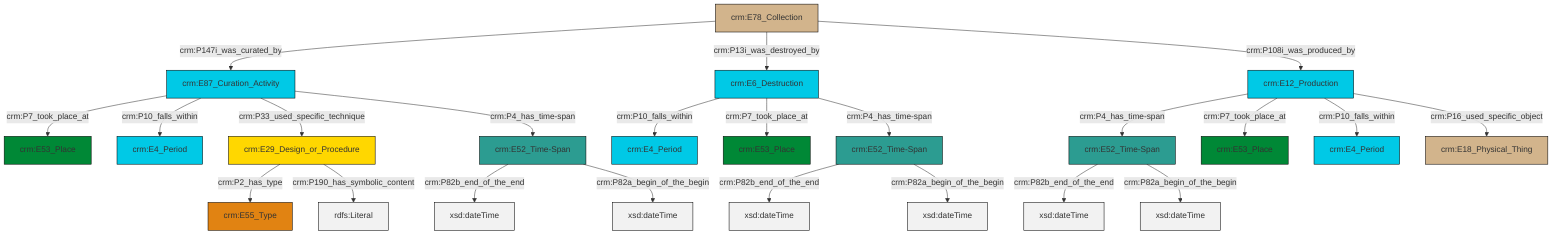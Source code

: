graph TD
classDef Literal fill:#f2f2f2,stroke:#000000;
classDef CRM_Entity fill:#FFFFFF,stroke:#000000;
classDef Temporal_Entity fill:#00C9E6, stroke:#000000;
classDef Type fill:#E18312, stroke:#000000;
classDef Time-Span fill:#2C9C91, stroke:#000000;
classDef Appellation fill:#FFEB7F, stroke:#000000;
classDef Place fill:#008836, stroke:#000000;
classDef Persistent_Item fill:#B266B2, stroke:#000000;
classDef Conceptual_Object fill:#FFD700, stroke:#000000;
classDef Physical_Thing fill:#D2B48C, stroke:#000000;
classDef Actor fill:#f58aad, stroke:#000000;
classDef PC_Classes fill:#4ce600, stroke:#000000;
classDef Multi fill:#cccccc,stroke:#000000;

0["crm:E12_Production"]:::Temporal_Entity -->|crm:P4_has_time-span| 1["crm:E52_Time-Span"]:::Time-Span
1["crm:E52_Time-Span"]:::Time-Span -->|crm:P82b_end_of_the_end| 2[xsd:dateTime]:::Literal
1["crm:E52_Time-Span"]:::Time-Span -->|crm:P82a_begin_of_the_begin| 7[xsd:dateTime]:::Literal
0["crm:E12_Production"]:::Temporal_Entity -->|crm:P7_took_place_at| 8["crm:E53_Place"]:::Place
3["crm:E52_Time-Span"]:::Time-Span -->|crm:P82b_end_of_the_end| 11[xsd:dateTime]:::Literal
18["crm:E87_Curation_Activity"]:::Temporal_Entity -->|crm:P7_took_place_at| 9["crm:E53_Place"]:::Place
16["crm:E78_Collection"]:::Physical_Thing -->|crm:P147i_was_curated_by| 18["crm:E87_Curation_Activity"]:::Temporal_Entity
19["crm:E6_Destruction"]:::Temporal_Entity -->|crm:P10_falls_within| 20["crm:E4_Period"]:::Temporal_Entity
21["crm:E52_Time-Span"]:::Time-Span -->|crm:P82b_end_of_the_end| 22[xsd:dateTime]:::Literal
19["crm:E6_Destruction"]:::Temporal_Entity -->|crm:P7_took_place_at| 5["crm:E53_Place"]:::Place
0["crm:E12_Production"]:::Temporal_Entity -->|crm:P10_falls_within| 23["crm:E4_Period"]:::Temporal_Entity
16["crm:E78_Collection"]:::Physical_Thing -->|crm:P13i_was_destroyed_by| 19["crm:E6_Destruction"]:::Temporal_Entity
18["crm:E87_Curation_Activity"]:::Temporal_Entity -->|crm:P10_falls_within| 14["crm:E4_Period"]:::Temporal_Entity
18["crm:E87_Curation_Activity"]:::Temporal_Entity -->|crm:P33_used_specific_technique| 28["crm:E29_Design_or_Procedure"]:::Conceptual_Object
19["crm:E6_Destruction"]:::Temporal_Entity -->|crm:P4_has_time-span| 21["crm:E52_Time-Span"]:::Time-Span
0["crm:E12_Production"]:::Temporal_Entity -->|crm:P16_used_specific_object| 25["crm:E18_Physical_Thing"]:::Physical_Thing
21["crm:E52_Time-Span"]:::Time-Span -->|crm:P82a_begin_of_the_begin| 29[xsd:dateTime]:::Literal
28["crm:E29_Design_or_Procedure"]:::Conceptual_Object -->|crm:P2_has_type| 12["crm:E55_Type"]:::Type
3["crm:E52_Time-Span"]:::Time-Span -->|crm:P82a_begin_of_the_begin| 32[xsd:dateTime]:::Literal
16["crm:E78_Collection"]:::Physical_Thing -->|crm:P108i_was_produced_by| 0["crm:E12_Production"]:::Temporal_Entity
18["crm:E87_Curation_Activity"]:::Temporal_Entity -->|crm:P4_has_time-span| 3["crm:E52_Time-Span"]:::Time-Span
28["crm:E29_Design_or_Procedure"]:::Conceptual_Object -->|crm:P190_has_symbolic_content| 37[rdfs:Literal]:::Literal